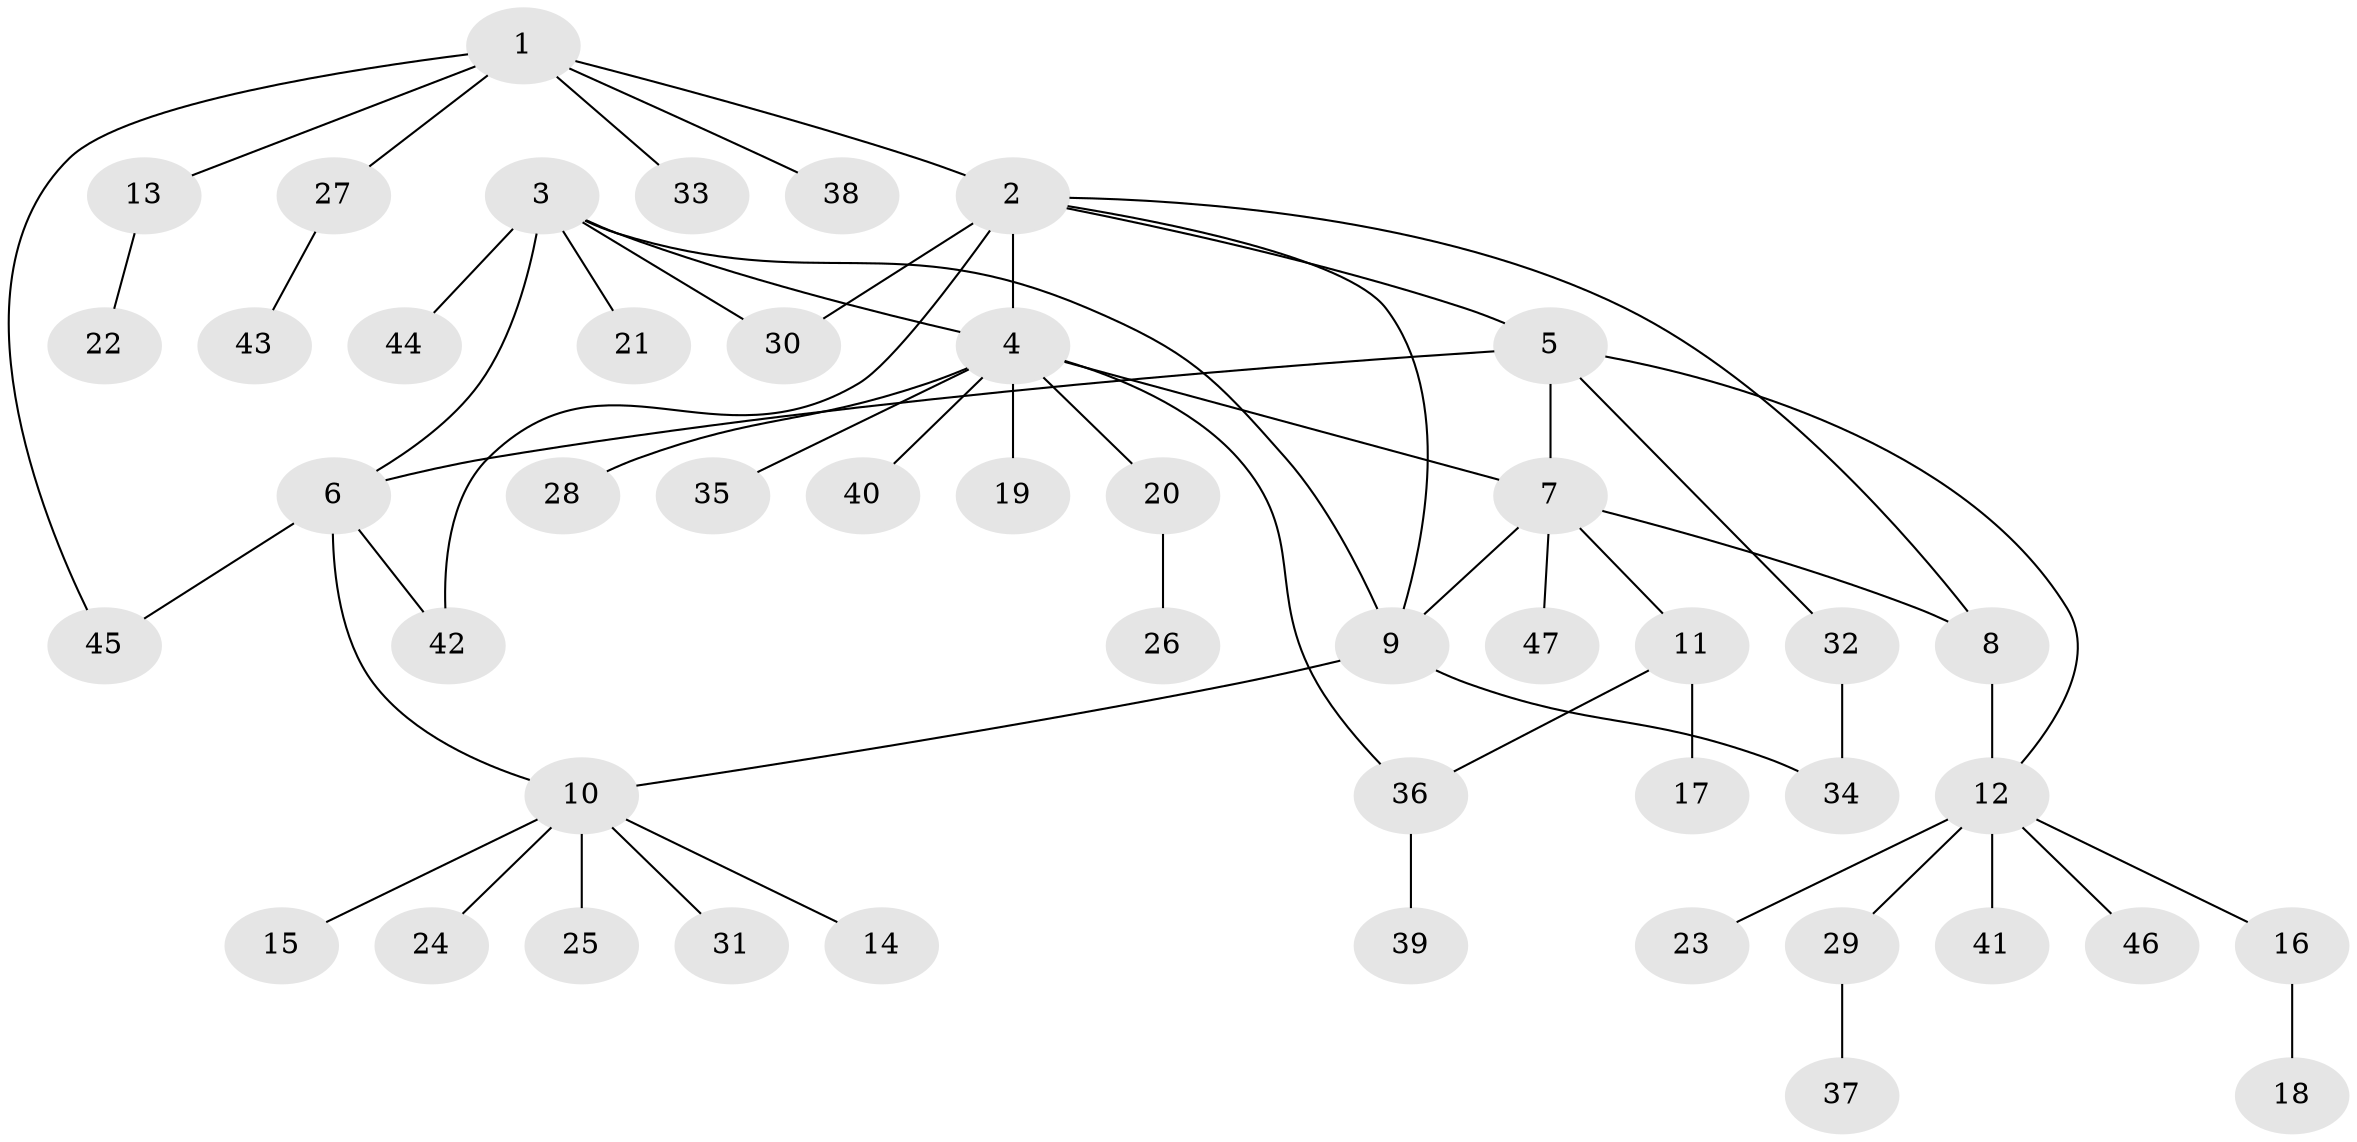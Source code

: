 // coarse degree distribution, {5: 0.12903225806451613, 7: 0.03225806451612903, 8: 0.03225806451612903, 9: 0.03225806451612903, 3: 0.03225806451612903, 6: 0.06451612903225806, 2: 0.12903225806451613, 1: 0.5483870967741935}
// Generated by graph-tools (version 1.1) at 2025/24/03/03/25 07:24:15]
// undirected, 47 vertices, 58 edges
graph export_dot {
graph [start="1"]
  node [color=gray90,style=filled];
  1;
  2;
  3;
  4;
  5;
  6;
  7;
  8;
  9;
  10;
  11;
  12;
  13;
  14;
  15;
  16;
  17;
  18;
  19;
  20;
  21;
  22;
  23;
  24;
  25;
  26;
  27;
  28;
  29;
  30;
  31;
  32;
  33;
  34;
  35;
  36;
  37;
  38;
  39;
  40;
  41;
  42;
  43;
  44;
  45;
  46;
  47;
  1 -- 2;
  1 -- 13;
  1 -- 27;
  1 -- 33;
  1 -- 38;
  1 -- 45;
  2 -- 4;
  2 -- 5;
  2 -- 8;
  2 -- 9;
  2 -- 30;
  2 -- 42;
  3 -- 4;
  3 -- 6;
  3 -- 9;
  3 -- 21;
  3 -- 30;
  3 -- 44;
  4 -- 7;
  4 -- 19;
  4 -- 20;
  4 -- 28;
  4 -- 35;
  4 -- 36;
  4 -- 40;
  5 -- 6;
  5 -- 7;
  5 -- 12;
  5 -- 32;
  6 -- 10;
  6 -- 42;
  6 -- 45;
  7 -- 8;
  7 -- 9;
  7 -- 11;
  7 -- 47;
  8 -- 12;
  9 -- 10;
  9 -- 34;
  10 -- 14;
  10 -- 15;
  10 -- 24;
  10 -- 25;
  10 -- 31;
  11 -- 17;
  11 -- 36;
  12 -- 16;
  12 -- 23;
  12 -- 29;
  12 -- 41;
  12 -- 46;
  13 -- 22;
  16 -- 18;
  20 -- 26;
  27 -- 43;
  29 -- 37;
  32 -- 34;
  36 -- 39;
}

